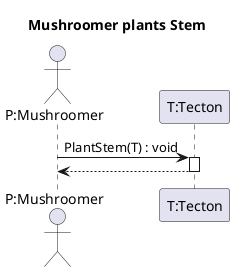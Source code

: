 @startuml plantStem

title Mushroomer plants Stem


actor "P:Mushroomer" as P

participant "T:Tecton" as T


P -> T: PlantStem(T) : void
activate T
T-->P
deactivate T

@enduml